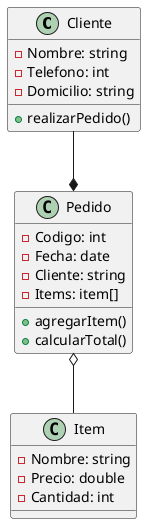 @startuml
'https://platuml.com/class-diagram'

Cliente --* Pedido
class Cliente{
- Nombre: string
- Telefono: int
- Domicilio: string
+ realizarPedido()
}

Pedido o-- Item
class Pedido{
- Codigo: int
- Fecha: date
- Cliente: string
- Items: item[]
+ agregarItem()
+ calcularTotal()
}

class Item{
- Nombre: string
- Precio: double
- Cantidad: int
}
@enduml
-------RELACIÓN DE COMPOSICIÓN
Revista *-- Edición
-------RELACIÓN DE AGREGACIÓN
Edición o-- Articulo
-------RELACIÓN DE ASOCIACIÓN
Editorial --> Revista
-------RELACIÓN DE USO
Imprenta ..> Revista
